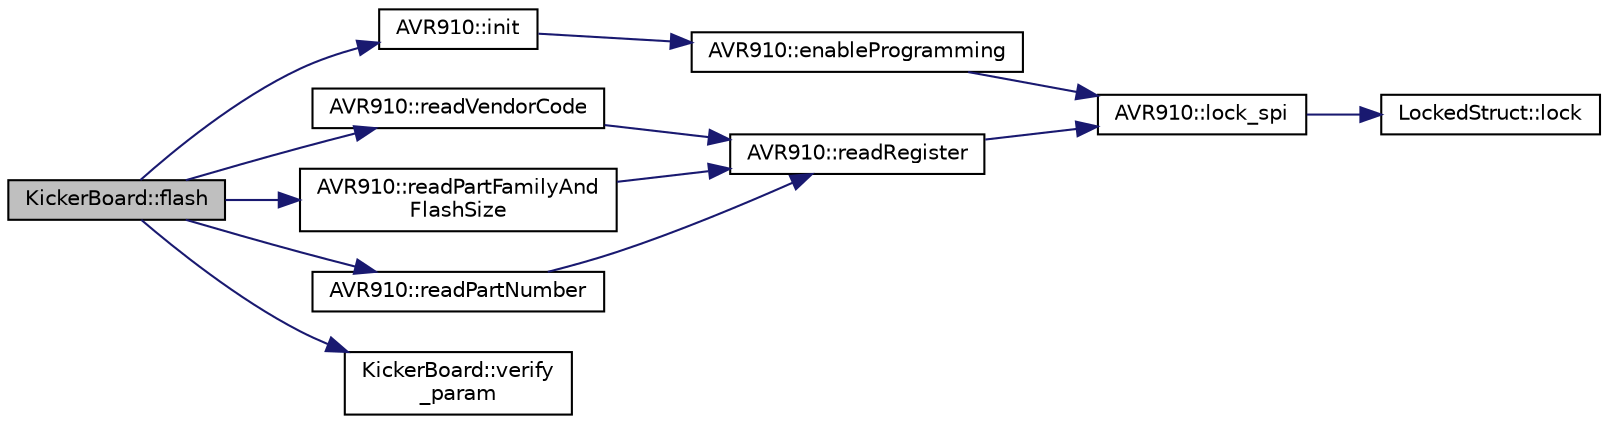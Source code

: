 digraph "KickerBoard::flash"
{
  edge [fontname="Helvetica",fontsize="10",labelfontname="Helvetica",labelfontsize="10"];
  node [fontname="Helvetica",fontsize="10",shape=record];
  rankdir="LR";
  Node24 [label="KickerBoard::flash",height=0.2,width=0.4,color="black", fillcolor="grey75", style="filled", fontcolor="black"];
  Node24 -> Node25 [color="midnightblue",fontsize="10",style="solid",fontname="Helvetica"];
  Node25 [label="AVR910::init",height=0.2,width=0.4,color="black", fillcolor="white", style="filled",URL="$class_a_v_r910.html#a8af9bfcbc0a4fdea5a9909b6125faaa0",tooltip="Sends an enable programming command, allowing device registers to be read and commands sent..."];
  Node25 -> Node26 [color="midnightblue",fontsize="10",style="solid",fontname="Helvetica"];
  Node26 [label="AVR910::enableProgramming",height=0.2,width=0.4,color="black", fillcolor="white", style="filled",URL="$class_a_v_r910.html#a32ada57871310471f4dcce84141f7f28",tooltip="Issue an enable programming command to the AVR microcontroller. "];
  Node26 -> Node27 [color="midnightblue",fontsize="10",style="solid",fontname="Helvetica"];
  Node27 [label="AVR910::lock_spi",height=0.2,width=0.4,color="black", fillcolor="white", style="filled",URL="$class_a_v_r910.html#a4b33111389ef72e6e05e2951505e1821"];
  Node27 -> Node28 [color="midnightblue",fontsize="10",style="solid",fontname="Helvetica"];
  Node28 [label="LockedStruct::lock",height=0.2,width=0.4,color="black", fillcolor="white", style="filled",URL="$struct_locked_struct.html#aa207b98a1cd6c569a96e7d1d5565478f",tooltip="Lock this struct. "];
  Node24 -> Node29 [color="midnightblue",fontsize="10",style="solid",fontname="Helvetica"];
  Node29 [label="AVR910::readVendorCode",height=0.2,width=0.4,color="black", fillcolor="white", style="filled",URL="$class_a_v_r910.html#a24a91ddb881d8e0d27c1cb203d0f7349",tooltip="Read the vendor code of the device. "];
  Node29 -> Node30 [color="midnightblue",fontsize="10",style="solid",fontname="Helvetica"];
  Node30 [label="AVR910::readRegister",height=0.2,width=0.4,color="black", fillcolor="white", style="filled",URL="$class_a_v_r910.html#a4e99d5a29dc0e48069cebd1f26c83800"];
  Node30 -> Node27 [color="midnightblue",fontsize="10",style="solid",fontname="Helvetica"];
  Node24 -> Node31 [color="midnightblue",fontsize="10",style="solid",fontname="Helvetica"];
  Node31 [label="AVR910::readPartFamilyAnd\lFlashSize",height=0.2,width=0.4,color="black", fillcolor="white", style="filled",URL="$class_a_v_r910.html#a07c549c137848a2ecf78e1dcb241816e",tooltip="Read the part family and flash size of the device. "];
  Node31 -> Node30 [color="midnightblue",fontsize="10",style="solid",fontname="Helvetica"];
  Node24 -> Node32 [color="midnightblue",fontsize="10",style="solid",fontname="Helvetica"];
  Node32 [label="AVR910::readPartNumber",height=0.2,width=0.4,color="black", fillcolor="white", style="filled",URL="$class_a_v_r910.html#ad1717b6ab05e7c0aba237a7c147354ae",tooltip="Read the part number. "];
  Node32 -> Node30 [color="midnightblue",fontsize="10",style="solid",fontname="Helvetica"];
  Node24 -> Node33 [color="midnightblue",fontsize="10",style="solid",fontname="Helvetica"];
  Node33 [label="KickerBoard::verify\l_param",height=0.2,width=0.4,color="black", fillcolor="white", style="filled",URL="$class_kicker_board.html#a34de349bcf21d784909184b41e0d944f",tooltip="Uses the given function to check if it&#39;s return value equals the expected value. "];
}
